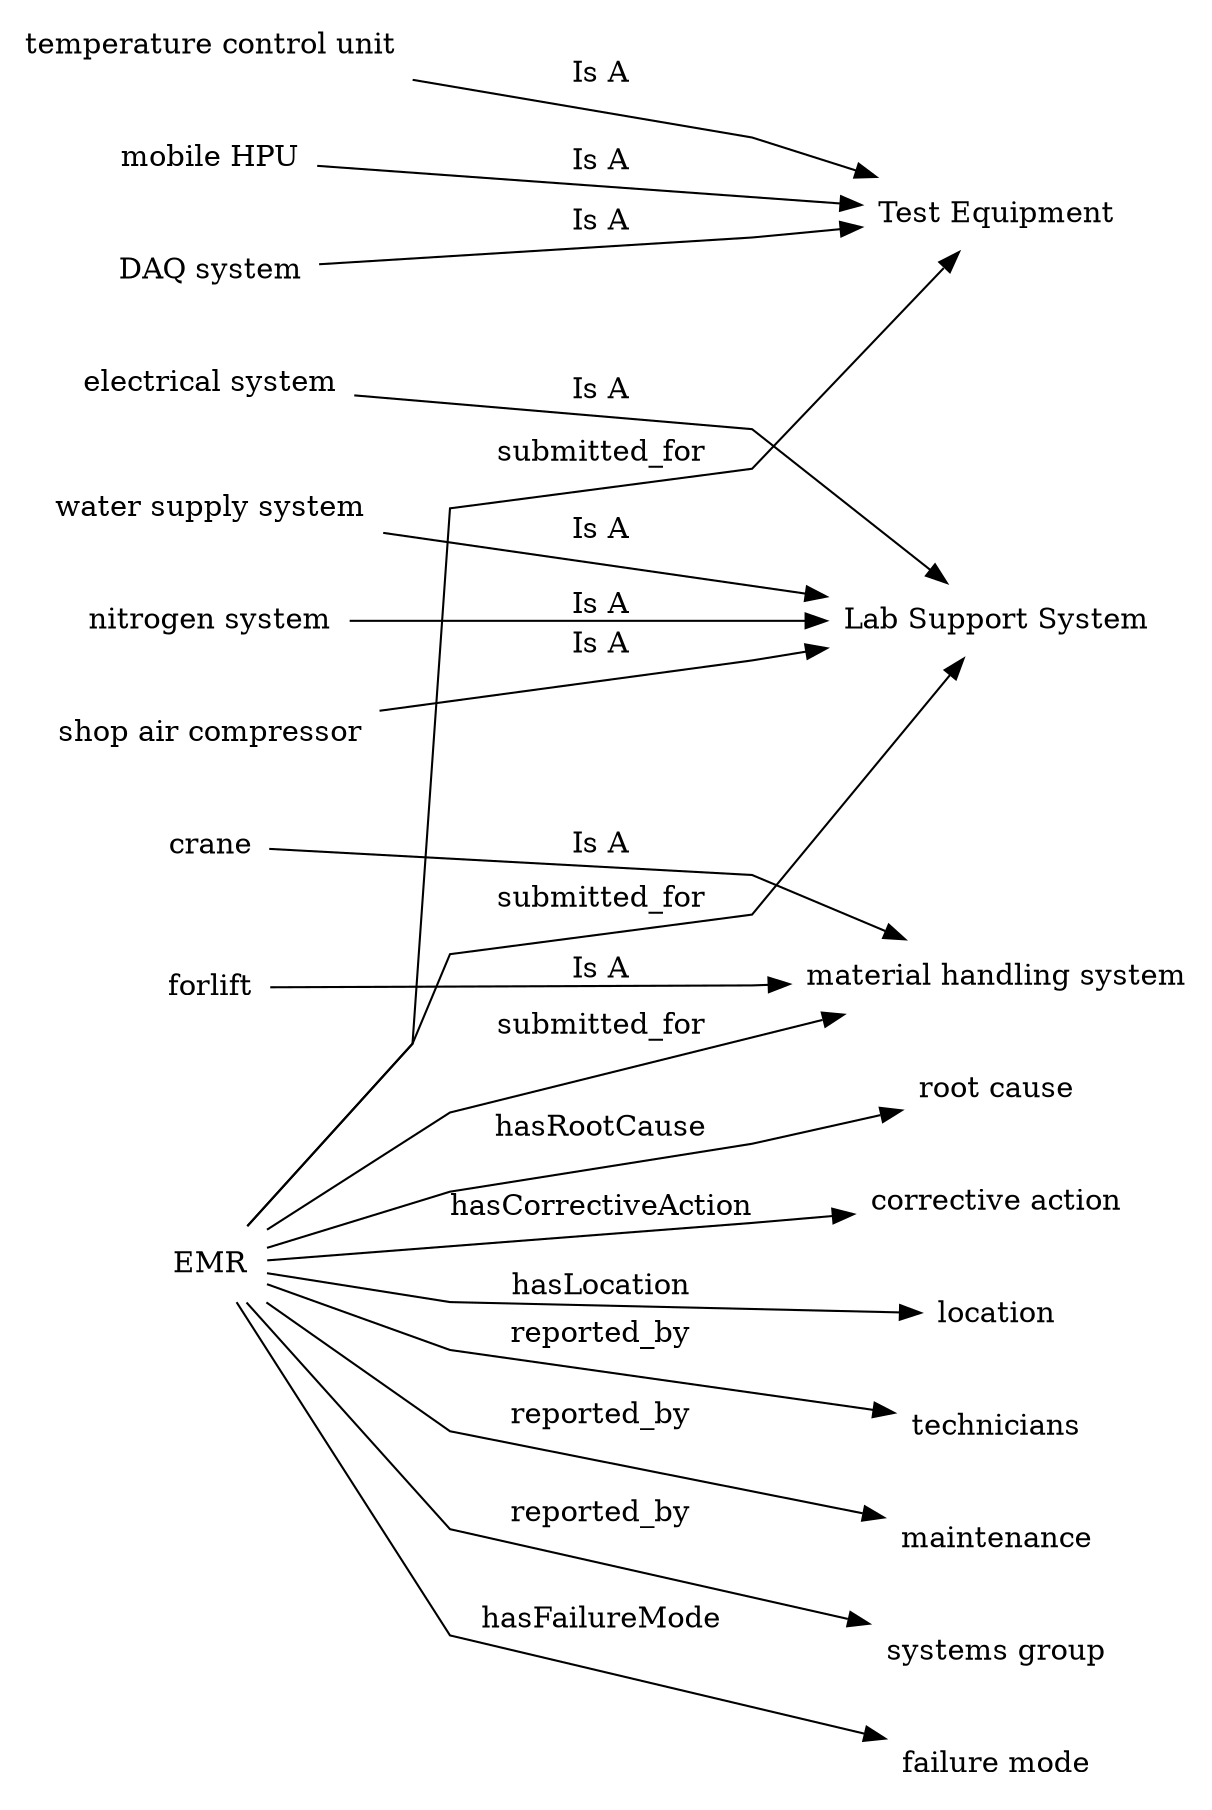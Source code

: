 // The Round Table
digraph {
	graph [landscape=False rankdir=LR size="20,16" splines=polyline]
	node [color=white style=filled]
	node [shape=plaintext]
	EMR -> "Test Equipment" [label=submitted_for]
	EMR -> "Lab Support System" [label=submitted_for]
	EMR -> "material handling system" [label=submitted_for]
	EMR -> technicians [label=reported_by]
	EMR -> maintenance [label=reported_by]
	EMR -> "systems group" [label=reported_by]
	EMR -> "failure mode" [label=hasFailureMode]
	EMR -> "root cause" [label=hasRootCause]
	EMR -> "corrective action" [label=hasCorrectiveAction]
	EMR -> location [label=hasLocation]
	"nitrogen system" -> "Lab Support System" [label="Is A"]
	"shop air compressor" -> "Lab Support System" [label="Is A"]
	"electrical system" -> "Lab Support System" [label="Is A"]
	"water supply system" -> "Lab Support System" [label="Is A"]
	"temperature control unit" -> "Test Equipment" [label="Is A"]
	"mobile HPU" -> "Test Equipment" [label="Is A"]
	forlift -> "material handling system" [label="Is A"]
	crane -> "material handling system" [label="Is A"]
	"DAQ system" -> "Test Equipment" [label="Is A"]
}
